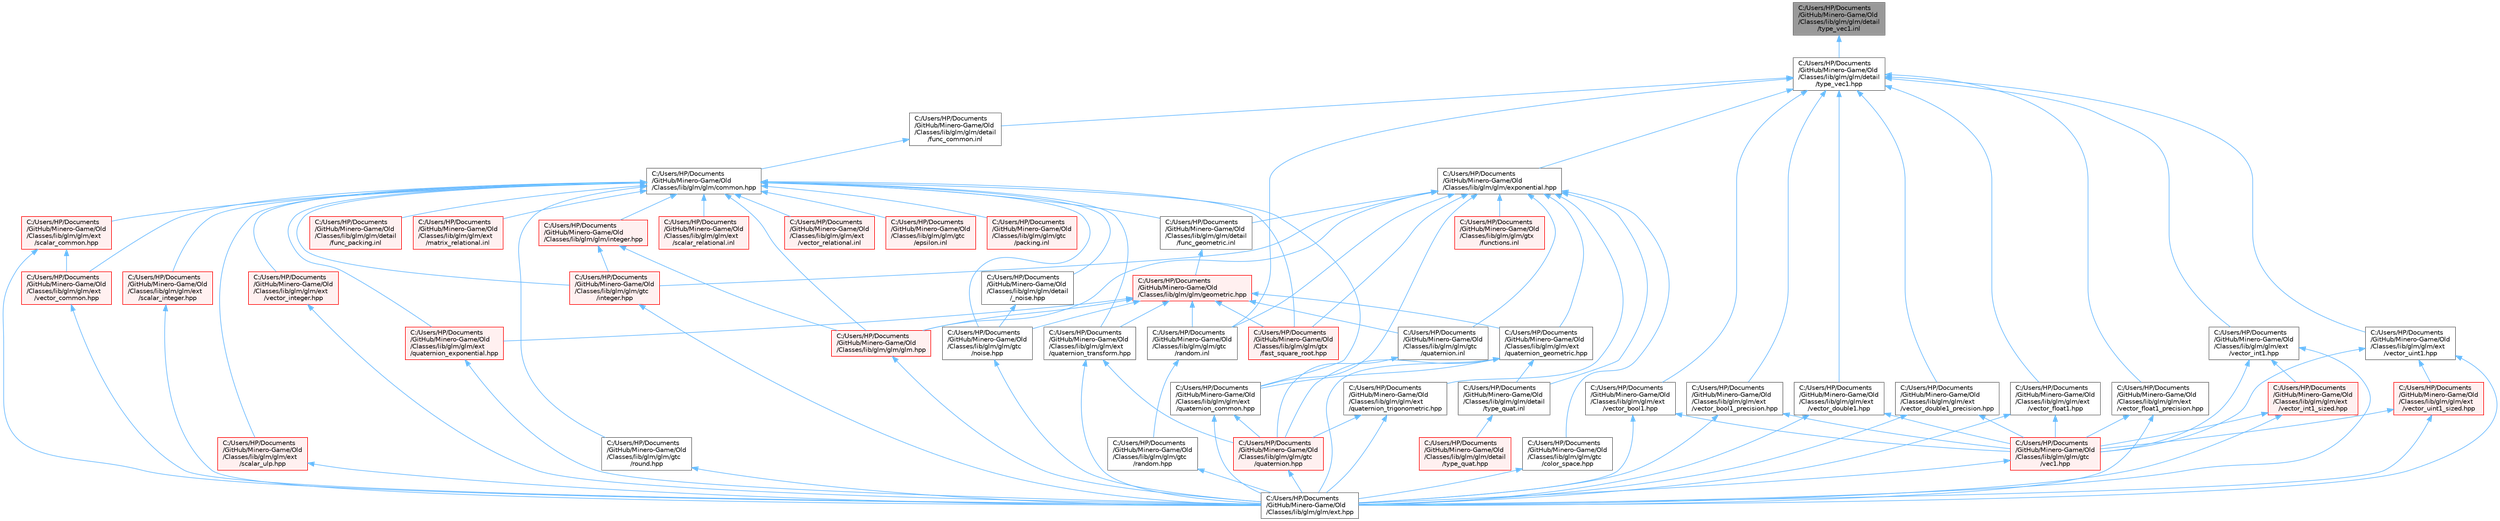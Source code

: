 digraph "C:/Users/HP/Documents/GitHub/Minero-Game/Old/Classes/lib/glm/glm/detail/type_vec1.inl"
{
 // LATEX_PDF_SIZE
  bgcolor="transparent";
  edge [fontname=Helvetica,fontsize=10,labelfontname=Helvetica,labelfontsize=10];
  node [fontname=Helvetica,fontsize=10,shape=box,height=0.2,width=0.4];
  Node1 [id="Node000001",label="C:/Users/HP/Documents\l/GitHub/Minero-Game/Old\l/Classes/lib/glm/glm/detail\l/type_vec1.inl",height=0.2,width=0.4,color="gray40", fillcolor="grey60", style="filled", fontcolor="black",tooltip=" "];
  Node1 -> Node2 [id="edge1_Node000001_Node000002",dir="back",color="steelblue1",style="solid",tooltip=" "];
  Node2 [id="Node000002",label="C:/Users/HP/Documents\l/GitHub/Minero-Game/Old\l/Classes/lib/glm/glm/detail\l/type_vec1.hpp",height=0.2,width=0.4,color="grey40", fillcolor="white", style="filled",URL="$_old_2_classes_2lib_2glm_2glm_2detail_2type__vec1_8hpp.html",tooltip=" "];
  Node2 -> Node3 [id="edge2_Node000002_Node000003",dir="back",color="steelblue1",style="solid",tooltip=" "];
  Node3 [id="Node000003",label="C:/Users/HP/Documents\l/GitHub/Minero-Game/Old\l/Classes/lib/glm/glm/detail\l/func_common.inl",height=0.2,width=0.4,color="grey40", fillcolor="white", style="filled",URL="$_old_2_classes_2lib_2glm_2glm_2detail_2func__common_8inl.html",tooltip=" "];
  Node3 -> Node4 [id="edge3_Node000003_Node000004",dir="back",color="steelblue1",style="solid",tooltip=" "];
  Node4 [id="Node000004",label="C:/Users/HP/Documents\l/GitHub/Minero-Game/Old\l/Classes/lib/glm/glm/common.hpp",height=0.2,width=0.4,color="grey40", fillcolor="white", style="filled",URL="$_old_2_classes_2lib_2glm_2glm_2common_8hpp.html",tooltip=" "];
  Node4 -> Node5 [id="edge4_Node000004_Node000005",dir="back",color="steelblue1",style="solid",tooltip=" "];
  Node5 [id="Node000005",label="C:/Users/HP/Documents\l/GitHub/Minero-Game/Old\l/Classes/lib/glm/glm/detail\l/_noise.hpp",height=0.2,width=0.4,color="grey40", fillcolor="white", style="filled",URL="$_old_2_classes_2lib_2glm_2glm_2detail_2__noise_8hpp.html",tooltip=" "];
  Node5 -> Node6 [id="edge5_Node000005_Node000006",dir="back",color="steelblue1",style="solid",tooltip=" "];
  Node6 [id="Node000006",label="C:/Users/HP/Documents\l/GitHub/Minero-Game/Old\l/Classes/lib/glm/glm/gtc\l/noise.hpp",height=0.2,width=0.4,color="grey40", fillcolor="white", style="filled",URL="$_old_2_classes_2lib_2glm_2glm_2gtc_2noise_8hpp.html",tooltip=" "];
  Node6 -> Node7 [id="edge6_Node000006_Node000007",dir="back",color="steelblue1",style="solid",tooltip=" "];
  Node7 [id="Node000007",label="C:/Users/HP/Documents\l/GitHub/Minero-Game/Old\l/Classes/lib/glm/glm/ext.hpp",height=0.2,width=0.4,color="grey40", fillcolor="white", style="filled",URL="$_old_2_classes_2lib_2glm_2glm_2ext_8hpp.html",tooltip=" "];
  Node4 -> Node8 [id="edge7_Node000004_Node000008",dir="back",color="steelblue1",style="solid",tooltip=" "];
  Node8 [id="Node000008",label="C:/Users/HP/Documents\l/GitHub/Minero-Game/Old\l/Classes/lib/glm/glm/detail\l/func_geometric.inl",height=0.2,width=0.4,color="grey40", fillcolor="white", style="filled",URL="$_old_2_classes_2lib_2glm_2glm_2detail_2func__geometric_8inl.html",tooltip=" "];
  Node8 -> Node9 [id="edge8_Node000008_Node000009",dir="back",color="steelblue1",style="solid",tooltip=" "];
  Node9 [id="Node000009",label="C:/Users/HP/Documents\l/GitHub/Minero-Game/Old\l/Classes/lib/glm/glm/geometric.hpp",height=0.2,width=0.4,color="red", fillcolor="#FFF0F0", style="filled",URL="$_old_2_classes_2lib_2glm_2glm_2geometric_8hpp.html",tooltip=" "];
  Node9 -> Node143 [id="edge9_Node000009_Node000143",dir="back",color="steelblue1",style="solid",tooltip=" "];
  Node143 [id="Node000143",label="C:/Users/HP/Documents\l/GitHub/Minero-Game/Old\l/Classes/lib/glm/glm/ext\l/quaternion_exponential.hpp",height=0.2,width=0.4,color="red", fillcolor="#FFF0F0", style="filled",URL="$_old_2_classes_2lib_2glm_2glm_2ext_2quaternion__exponential_8hpp.html",tooltip=" "];
  Node143 -> Node7 [id="edge10_Node000143_Node000007",dir="back",color="steelblue1",style="solid",tooltip=" "];
  Node9 -> Node144 [id="edge11_Node000009_Node000144",dir="back",color="steelblue1",style="solid",tooltip=" "];
  Node144 [id="Node000144",label="C:/Users/HP/Documents\l/GitHub/Minero-Game/Old\l/Classes/lib/glm/glm/ext\l/quaternion_geometric.hpp",height=0.2,width=0.4,color="grey40", fillcolor="white", style="filled",URL="$_old_2_classes_2lib_2glm_2glm_2ext_2quaternion__geometric_8hpp.html",tooltip=" "];
  Node144 -> Node145 [id="edge12_Node000144_Node000145",dir="back",color="steelblue1",style="solid",tooltip=" "];
  Node145 [id="Node000145",label="C:/Users/HP/Documents\l/GitHub/Minero-Game/Old\l/Classes/lib/glm/glm/detail\l/type_quat.inl",height=0.2,width=0.4,color="grey40", fillcolor="white", style="filled",URL="$_old_2_classes_2lib_2glm_2glm_2detail_2type__quat_8inl.html",tooltip=" "];
  Node145 -> Node107 [id="edge13_Node000145_Node000107",dir="back",color="steelblue1",style="solid",tooltip=" "];
  Node107 [id="Node000107",label="C:/Users/HP/Documents\l/GitHub/Minero-Game/Old\l/Classes/lib/glm/glm/detail\l/type_quat.hpp",height=0.2,width=0.4,color="red", fillcolor="#FFF0F0", style="filled",URL="$_old_2_classes_2lib_2glm_2glm_2detail_2type__quat_8hpp.html",tooltip=" "];
  Node144 -> Node7 [id="edge14_Node000144_Node000007",dir="back",color="steelblue1",style="solid",tooltip=" "];
  Node144 -> Node146 [id="edge15_Node000144_Node000146",dir="back",color="steelblue1",style="solid",tooltip=" "];
  Node146 [id="Node000146",label="C:/Users/HP/Documents\l/GitHub/Minero-Game/Old\l/Classes/lib/glm/glm/ext\l/quaternion_common.hpp",height=0.2,width=0.4,color="grey40", fillcolor="white", style="filled",URL="$_old_2_classes_2lib_2glm_2glm_2ext_2quaternion__common_8hpp.html",tooltip=" "];
  Node146 -> Node7 [id="edge16_Node000146_Node000007",dir="back",color="steelblue1",style="solid",tooltip=" "];
  Node146 -> Node109 [id="edge17_Node000146_Node000109",dir="back",color="steelblue1",style="solid",tooltip=" "];
  Node109 [id="Node000109",label="C:/Users/HP/Documents\l/GitHub/Minero-Game/Old\l/Classes/lib/glm/glm/gtc\l/quaternion.hpp",height=0.2,width=0.4,color="red", fillcolor="#FFF0F0", style="filled",URL="$_old_2_classes_2lib_2glm_2glm_2gtc_2quaternion_8hpp.html",tooltip=" "];
  Node109 -> Node7 [id="edge18_Node000109_Node000007",dir="back",color="steelblue1",style="solid",tooltip=" "];
  Node144 -> Node109 [id="edge19_Node000144_Node000109",dir="back",color="steelblue1",style="solid",tooltip=" "];
  Node9 -> Node147 [id="edge20_Node000009_Node000147",dir="back",color="steelblue1",style="solid",tooltip=" "];
  Node147 [id="Node000147",label="C:/Users/HP/Documents\l/GitHub/Minero-Game/Old\l/Classes/lib/glm/glm/ext\l/quaternion_transform.hpp",height=0.2,width=0.4,color="grey40", fillcolor="white", style="filled",URL="$_old_2_classes_2lib_2glm_2glm_2ext_2quaternion__transform_8hpp.html",tooltip=" "];
  Node147 -> Node7 [id="edge21_Node000147_Node000007",dir="back",color="steelblue1",style="solid",tooltip=" "];
  Node147 -> Node109 [id="edge22_Node000147_Node000109",dir="back",color="steelblue1",style="solid",tooltip=" "];
  Node9 -> Node20 [id="edge23_Node000009_Node000020",dir="back",color="steelblue1",style="solid",tooltip=" "];
  Node20 [id="Node000020",label="C:/Users/HP/Documents\l/GitHub/Minero-Game/Old\l/Classes/lib/glm/glm/glm.hpp",height=0.2,width=0.4,color="red", fillcolor="#FFF0F0", style="filled",URL="$_old_2_classes_2lib_2glm_2glm_2glm_8hpp.html",tooltip=" "];
  Node20 -> Node7 [id="edge24_Node000020_Node000007",dir="back",color="steelblue1",style="solid",tooltip=" "];
  Node9 -> Node6 [id="edge25_Node000009_Node000006",dir="back",color="steelblue1",style="solid",tooltip=" "];
  Node9 -> Node148 [id="edge26_Node000009_Node000148",dir="back",color="steelblue1",style="solid",tooltip=" "];
  Node148 [id="Node000148",label="C:/Users/HP/Documents\l/GitHub/Minero-Game/Old\l/Classes/lib/glm/glm/gtc\l/quaternion.inl",height=0.2,width=0.4,color="grey40", fillcolor="white", style="filled",URL="$_old_2_classes_2lib_2glm_2glm_2gtc_2quaternion_8inl.html",tooltip=" "];
  Node148 -> Node109 [id="edge27_Node000148_Node000109",dir="back",color="steelblue1",style="solid",tooltip=" "];
  Node9 -> Node149 [id="edge28_Node000009_Node000149",dir="back",color="steelblue1",style="solid",tooltip=" "];
  Node149 [id="Node000149",label="C:/Users/HP/Documents\l/GitHub/Minero-Game/Old\l/Classes/lib/glm/glm/gtc\l/random.inl",height=0.2,width=0.4,color="grey40", fillcolor="white", style="filled",URL="$_old_2_classes_2lib_2glm_2glm_2gtc_2random_8inl.html",tooltip=" "];
  Node149 -> Node150 [id="edge29_Node000149_Node000150",dir="back",color="steelblue1",style="solid",tooltip=" "];
  Node150 [id="Node000150",label="C:/Users/HP/Documents\l/GitHub/Minero-Game/Old\l/Classes/lib/glm/glm/gtc\l/random.hpp",height=0.2,width=0.4,color="grey40", fillcolor="white", style="filled",URL="$_old_2_classes_2lib_2glm_2glm_2gtc_2random_8hpp.html",tooltip=" "];
  Node150 -> Node7 [id="edge30_Node000150_Node000007",dir="back",color="steelblue1",style="solid",tooltip=" "];
  Node9 -> Node152 [id="edge31_Node000009_Node000152",dir="back",color="steelblue1",style="solid",tooltip=" "];
  Node152 [id="Node000152",label="C:/Users/HP/Documents\l/GitHub/Minero-Game/Old\l/Classes/lib/glm/glm/gtx\l/fast_square_root.hpp",height=0.2,width=0.4,color="red", fillcolor="#FFF0F0", style="filled",URL="$_old_2_classes_2lib_2glm_2glm_2gtx_2fast__square__root_8hpp.html",tooltip=" "];
  Node4 -> Node155 [id="edge32_Node000004_Node000155",dir="back",color="steelblue1",style="solid",tooltip=" "];
  Node155 [id="Node000155",label="C:/Users/HP/Documents\l/GitHub/Minero-Game/Old\l/Classes/lib/glm/glm/detail\l/func_packing.inl",height=0.2,width=0.4,color="red", fillcolor="#FFF0F0", style="filled",URL="$_old_2_classes_2lib_2glm_2glm_2detail_2func__packing_8inl.html",tooltip=" "];
  Node4 -> Node157 [id="edge33_Node000004_Node000157",dir="back",color="steelblue1",style="solid",tooltip=" "];
  Node157 [id="Node000157",label="C:/Users/HP/Documents\l/GitHub/Minero-Game/Old\l/Classes/lib/glm/glm/ext\l/matrix_relational.inl",height=0.2,width=0.4,color="red", fillcolor="#FFF0F0", style="filled",URL="$_old_2_classes_2lib_2glm_2glm_2ext_2matrix__relational_8inl.html",tooltip=" "];
  Node4 -> Node146 [id="edge34_Node000004_Node000146",dir="back",color="steelblue1",style="solid",tooltip=" "];
  Node4 -> Node143 [id="edge35_Node000004_Node000143",dir="back",color="steelblue1",style="solid",tooltip=" "];
  Node4 -> Node147 [id="edge36_Node000004_Node000147",dir="back",color="steelblue1",style="solid",tooltip=" "];
  Node4 -> Node159 [id="edge37_Node000004_Node000159",dir="back",color="steelblue1",style="solid",tooltip=" "];
  Node159 [id="Node000159",label="C:/Users/HP/Documents\l/GitHub/Minero-Game/Old\l/Classes/lib/glm/glm/ext\l/scalar_common.hpp",height=0.2,width=0.4,color="red", fillcolor="#FFF0F0", style="filled",URL="$_old_2_classes_2lib_2glm_2glm_2ext_2scalar__common_8hpp.html",tooltip=" "];
  Node159 -> Node7 [id="edge38_Node000159_Node000007",dir="back",color="steelblue1",style="solid",tooltip=" "];
  Node159 -> Node160 [id="edge39_Node000159_Node000160",dir="back",color="steelblue1",style="solid",tooltip=" "];
  Node160 [id="Node000160",label="C:/Users/HP/Documents\l/GitHub/Minero-Game/Old\l/Classes/lib/glm/glm/ext\l/vector_common.hpp",height=0.2,width=0.4,color="red", fillcolor="#FFF0F0", style="filled",URL="$_old_2_classes_2lib_2glm_2glm_2ext_2vector__common_8hpp.html",tooltip=" "];
  Node160 -> Node7 [id="edge40_Node000160_Node000007",dir="back",color="steelblue1",style="solid",tooltip=" "];
  Node4 -> Node161 [id="edge41_Node000004_Node000161",dir="back",color="steelblue1",style="solid",tooltip=" "];
  Node161 [id="Node000161",label="C:/Users/HP/Documents\l/GitHub/Minero-Game/Old\l/Classes/lib/glm/glm/ext\l/scalar_integer.hpp",height=0.2,width=0.4,color="red", fillcolor="#FFF0F0", style="filled",URL="$_old_2_classes_2lib_2glm_2glm_2ext_2scalar__integer_8hpp.html",tooltip=" "];
  Node161 -> Node7 [id="edge42_Node000161_Node000007",dir="back",color="steelblue1",style="solid",tooltip=" "];
  Node4 -> Node166 [id="edge43_Node000004_Node000166",dir="back",color="steelblue1",style="solid",tooltip=" "];
  Node166 [id="Node000166",label="C:/Users/HP/Documents\l/GitHub/Minero-Game/Old\l/Classes/lib/glm/glm/ext\l/scalar_relational.inl",height=0.2,width=0.4,color="red", fillcolor="#FFF0F0", style="filled",URL="$_old_2_classes_2lib_2glm_2glm_2ext_2scalar__relational_8inl.html",tooltip=" "];
  Node4 -> Node169 [id="edge44_Node000004_Node000169",dir="back",color="steelblue1",style="solid",tooltip=" "];
  Node169 [id="Node000169",label="C:/Users/HP/Documents\l/GitHub/Minero-Game/Old\l/Classes/lib/glm/glm/ext\l/scalar_ulp.hpp",height=0.2,width=0.4,color="red", fillcolor="#FFF0F0", style="filled",URL="$_old_2_classes_2lib_2glm_2glm_2ext_2scalar__ulp_8hpp.html",tooltip=" "];
  Node169 -> Node7 [id="edge45_Node000169_Node000007",dir="back",color="steelblue1",style="solid",tooltip=" "];
  Node4 -> Node160 [id="edge46_Node000004_Node000160",dir="back",color="steelblue1",style="solid",tooltip=" "];
  Node4 -> Node163 [id="edge47_Node000004_Node000163",dir="back",color="steelblue1",style="solid",tooltip=" "];
  Node163 [id="Node000163",label="C:/Users/HP/Documents\l/GitHub/Minero-Game/Old\l/Classes/lib/glm/glm/ext\l/vector_integer.hpp",height=0.2,width=0.4,color="red", fillcolor="#FFF0F0", style="filled",URL="$_old_2_classes_2lib_2glm_2glm_2ext_2vector__integer_8hpp.html",tooltip=" "];
  Node163 -> Node7 [id="edge48_Node000163_Node000007",dir="back",color="steelblue1",style="solid",tooltip=" "];
  Node4 -> Node173 [id="edge49_Node000004_Node000173",dir="back",color="steelblue1",style="solid",tooltip=" "];
  Node173 [id="Node000173",label="C:/Users/HP/Documents\l/GitHub/Minero-Game/Old\l/Classes/lib/glm/glm/ext\l/vector_relational.inl",height=0.2,width=0.4,color="red", fillcolor="#FFF0F0", style="filled",URL="$_old_2_classes_2lib_2glm_2glm_2ext_2vector__relational_8inl.html",tooltip=" "];
  Node4 -> Node20 [id="edge50_Node000004_Node000020",dir="back",color="steelblue1",style="solid",tooltip=" "];
  Node4 -> Node176 [id="edge51_Node000004_Node000176",dir="back",color="steelblue1",style="solid",tooltip=" "];
  Node176 [id="Node000176",label="C:/Users/HP/Documents\l/GitHub/Minero-Game/Old\l/Classes/lib/glm/glm/gtc\l/epsilon.inl",height=0.2,width=0.4,color="red", fillcolor="#FFF0F0", style="filled",URL="$_old_2_classes_2lib_2glm_2glm_2gtc_2epsilon_8inl.html",tooltip=" "];
  Node4 -> Node181 [id="edge52_Node000004_Node000181",dir="back",color="steelblue1",style="solid",tooltip=" "];
  Node181 [id="Node000181",label="C:/Users/HP/Documents\l/GitHub/Minero-Game/Old\l/Classes/lib/glm/glm/gtc\l/integer.hpp",height=0.2,width=0.4,color="red", fillcolor="#FFF0F0", style="filled",URL="$_old_2_classes_2lib_2glm_2glm_2gtc_2integer_8hpp.html",tooltip=" "];
  Node181 -> Node7 [id="edge53_Node000181_Node000007",dir="back",color="steelblue1",style="solid",tooltip=" "];
  Node4 -> Node6 [id="edge54_Node000004_Node000006",dir="back",color="steelblue1",style="solid",tooltip=" "];
  Node4 -> Node168 [id="edge55_Node000004_Node000168",dir="back",color="steelblue1",style="solid",tooltip=" "];
  Node168 [id="Node000168",label="C:/Users/HP/Documents\l/GitHub/Minero-Game/Old\l/Classes/lib/glm/glm/gtc\l/packing.inl",height=0.2,width=0.4,color="red", fillcolor="#FFF0F0", style="filled",URL="$_old_2_classes_2lib_2glm_2glm_2gtc_2packing_8inl.html",tooltip=" "];
  Node4 -> Node165 [id="edge56_Node000004_Node000165",dir="back",color="steelblue1",style="solid",tooltip=" "];
  Node165 [id="Node000165",label="C:/Users/HP/Documents\l/GitHub/Minero-Game/Old\l/Classes/lib/glm/glm/gtc\l/round.hpp",height=0.2,width=0.4,color="grey40", fillcolor="white", style="filled",URL="$_old_2_classes_2lib_2glm_2glm_2gtc_2round_8hpp.html",tooltip=" "];
  Node165 -> Node7 [id="edge57_Node000165_Node000007",dir="back",color="steelblue1",style="solid",tooltip=" "];
  Node4 -> Node152 [id="edge58_Node000004_Node000152",dir="back",color="steelblue1",style="solid",tooltip=" "];
  Node4 -> Node182 [id="edge59_Node000004_Node000182",dir="back",color="steelblue1",style="solid",tooltip=" "];
  Node182 [id="Node000182",label="C:/Users/HP/Documents\l/GitHub/Minero-Game/Old\l/Classes/lib/glm/glm/integer.hpp",height=0.2,width=0.4,color="red", fillcolor="#FFF0F0", style="filled",URL="$_old_2_classes_2lib_2glm_2glm_2integer_8hpp.html",tooltip=" "];
  Node182 -> Node20 [id="edge60_Node000182_Node000020",dir="back",color="steelblue1",style="solid",tooltip=" "];
  Node182 -> Node181 [id="edge61_Node000182_Node000181",dir="back",color="steelblue1",style="solid",tooltip=" "];
  Node2 -> Node184 [id="edge62_Node000002_Node000184",dir="back",color="steelblue1",style="solid",tooltip=" "];
  Node184 [id="Node000184",label="C:/Users/HP/Documents\l/GitHub/Minero-Game/Old\l/Classes/lib/glm/glm/exponential.hpp",height=0.2,width=0.4,color="grey40", fillcolor="white", style="filled",URL="$_old_2_classes_2lib_2glm_2glm_2exponential_8hpp.html",tooltip=" "];
  Node184 -> Node8 [id="edge63_Node000184_Node000008",dir="back",color="steelblue1",style="solid",tooltip=" "];
  Node184 -> Node145 [id="edge64_Node000184_Node000145",dir="back",color="steelblue1",style="solid",tooltip=" "];
  Node184 -> Node146 [id="edge65_Node000184_Node000146",dir="back",color="steelblue1",style="solid",tooltip=" "];
  Node184 -> Node144 [id="edge66_Node000184_Node000144",dir="back",color="steelblue1",style="solid",tooltip=" "];
  Node184 -> Node175 [id="edge67_Node000184_Node000175",dir="back",color="steelblue1",style="solid",tooltip=" "];
  Node175 [id="Node000175",label="C:/Users/HP/Documents\l/GitHub/Minero-Game/Old\l/Classes/lib/glm/glm/ext\l/quaternion_trigonometric.hpp",height=0.2,width=0.4,color="grey40", fillcolor="white", style="filled",URL="$_old_2_classes_2lib_2glm_2glm_2ext_2quaternion__trigonometric_8hpp.html",tooltip=" "];
  Node175 -> Node7 [id="edge68_Node000175_Node000007",dir="back",color="steelblue1",style="solid",tooltip=" "];
  Node175 -> Node109 [id="edge69_Node000175_Node000109",dir="back",color="steelblue1",style="solid",tooltip=" "];
  Node184 -> Node20 [id="edge70_Node000184_Node000020",dir="back",color="steelblue1",style="solid",tooltip=" "];
  Node184 -> Node185 [id="edge71_Node000184_Node000185",dir="back",color="steelblue1",style="solid",tooltip=" "];
  Node185 [id="Node000185",label="C:/Users/HP/Documents\l/GitHub/Minero-Game/Old\l/Classes/lib/glm/glm/gtc\l/color_space.hpp",height=0.2,width=0.4,color="grey40", fillcolor="white", style="filled",URL="$_old_2_classes_2lib_2glm_2glm_2gtc_2color__space_8hpp.html",tooltip=" "];
  Node185 -> Node7 [id="edge72_Node000185_Node000007",dir="back",color="steelblue1",style="solid",tooltip=" "];
  Node184 -> Node181 [id="edge73_Node000184_Node000181",dir="back",color="steelblue1",style="solid",tooltip=" "];
  Node184 -> Node148 [id="edge74_Node000184_Node000148",dir="back",color="steelblue1",style="solid",tooltip=" "];
  Node184 -> Node149 [id="edge75_Node000184_Node000149",dir="back",color="steelblue1",style="solid",tooltip=" "];
  Node184 -> Node152 [id="edge76_Node000184_Node000152",dir="back",color="steelblue1",style="solid",tooltip=" "];
  Node184 -> Node186 [id="edge77_Node000184_Node000186",dir="back",color="steelblue1",style="solid",tooltip=" "];
  Node186 [id="Node000186",label="C:/Users/HP/Documents\l/GitHub/Minero-Game/Old\l/Classes/lib/glm/glm/gtx\l/functions.inl",height=0.2,width=0.4,color="red", fillcolor="#FFF0F0", style="filled",URL="$_old_2_classes_2lib_2glm_2glm_2gtx_2functions_8inl.html",tooltip=" "];
  Node2 -> Node188 [id="edge78_Node000002_Node000188",dir="back",color="steelblue1",style="solid",tooltip=" "];
  Node188 [id="Node000188",label="C:/Users/HP/Documents\l/GitHub/Minero-Game/Old\l/Classes/lib/glm/glm/ext\l/vector_bool1.hpp",height=0.2,width=0.4,color="grey40", fillcolor="white", style="filled",URL="$_old_2_classes_2lib_2glm_2glm_2ext_2vector__bool1_8hpp.html",tooltip=" "];
  Node188 -> Node7 [id="edge79_Node000188_Node000007",dir="back",color="steelblue1",style="solid",tooltip=" "];
  Node188 -> Node189 [id="edge80_Node000188_Node000189",dir="back",color="steelblue1",style="solid",tooltip=" "];
  Node189 [id="Node000189",label="C:/Users/HP/Documents\l/GitHub/Minero-Game/Old\l/Classes/lib/glm/glm/gtc\l/vec1.hpp",height=0.2,width=0.4,color="red", fillcolor="#FFF0F0", style="filled",URL="$_old_2_classes_2lib_2glm_2glm_2gtc_2vec1_8hpp.html",tooltip=" "];
  Node189 -> Node7 [id="edge81_Node000189_Node000007",dir="back",color="steelblue1",style="solid",tooltip=" "];
  Node2 -> Node190 [id="edge82_Node000002_Node000190",dir="back",color="steelblue1",style="solid",tooltip=" "];
  Node190 [id="Node000190",label="C:/Users/HP/Documents\l/GitHub/Minero-Game/Old\l/Classes/lib/glm/glm/ext\l/vector_bool1_precision.hpp",height=0.2,width=0.4,color="grey40", fillcolor="white", style="filled",URL="$_old_2_classes_2lib_2glm_2glm_2ext_2vector__bool1__precision_8hpp.html",tooltip=" "];
  Node190 -> Node7 [id="edge83_Node000190_Node000007",dir="back",color="steelblue1",style="solid",tooltip=" "];
  Node190 -> Node189 [id="edge84_Node000190_Node000189",dir="back",color="steelblue1",style="solid",tooltip=" "];
  Node2 -> Node191 [id="edge85_Node000002_Node000191",dir="back",color="steelblue1",style="solid",tooltip=" "];
  Node191 [id="Node000191",label="C:/Users/HP/Documents\l/GitHub/Minero-Game/Old\l/Classes/lib/glm/glm/ext\l/vector_double1.hpp",height=0.2,width=0.4,color="grey40", fillcolor="white", style="filled",URL="$_old_2_classes_2lib_2glm_2glm_2ext_2vector__double1_8hpp.html",tooltip=" "];
  Node191 -> Node7 [id="edge86_Node000191_Node000007",dir="back",color="steelblue1",style="solid",tooltip=" "];
  Node191 -> Node189 [id="edge87_Node000191_Node000189",dir="back",color="steelblue1",style="solid",tooltip=" "];
  Node2 -> Node192 [id="edge88_Node000002_Node000192",dir="back",color="steelblue1",style="solid",tooltip=" "];
  Node192 [id="Node000192",label="C:/Users/HP/Documents\l/GitHub/Minero-Game/Old\l/Classes/lib/glm/glm/ext\l/vector_double1_precision.hpp",height=0.2,width=0.4,color="grey40", fillcolor="white", style="filled",URL="$_old_2_classes_2lib_2glm_2glm_2ext_2vector__double1__precision_8hpp.html",tooltip=" "];
  Node192 -> Node7 [id="edge89_Node000192_Node000007",dir="back",color="steelblue1",style="solid",tooltip=" "];
  Node192 -> Node189 [id="edge90_Node000192_Node000189",dir="back",color="steelblue1",style="solid",tooltip=" "];
  Node2 -> Node193 [id="edge91_Node000002_Node000193",dir="back",color="steelblue1",style="solid",tooltip=" "];
  Node193 [id="Node000193",label="C:/Users/HP/Documents\l/GitHub/Minero-Game/Old\l/Classes/lib/glm/glm/ext\l/vector_float1.hpp",height=0.2,width=0.4,color="grey40", fillcolor="white", style="filled",URL="$_old_2_classes_2lib_2glm_2glm_2ext_2vector__float1_8hpp.html",tooltip=" "];
  Node193 -> Node7 [id="edge92_Node000193_Node000007",dir="back",color="steelblue1",style="solid",tooltip=" "];
  Node193 -> Node189 [id="edge93_Node000193_Node000189",dir="back",color="steelblue1",style="solid",tooltip=" "];
  Node2 -> Node194 [id="edge94_Node000002_Node000194",dir="back",color="steelblue1",style="solid",tooltip=" "];
  Node194 [id="Node000194",label="C:/Users/HP/Documents\l/GitHub/Minero-Game/Old\l/Classes/lib/glm/glm/ext\l/vector_float1_precision.hpp",height=0.2,width=0.4,color="grey40", fillcolor="white", style="filled",URL="$_old_2_classes_2lib_2glm_2glm_2ext_2vector__float1__precision_8hpp.html",tooltip=" "];
  Node194 -> Node7 [id="edge95_Node000194_Node000007",dir="back",color="steelblue1",style="solid",tooltip=" "];
  Node194 -> Node189 [id="edge96_Node000194_Node000189",dir="back",color="steelblue1",style="solid",tooltip=" "];
  Node2 -> Node195 [id="edge97_Node000002_Node000195",dir="back",color="steelblue1",style="solid",tooltip=" "];
  Node195 [id="Node000195",label="C:/Users/HP/Documents\l/GitHub/Minero-Game/Old\l/Classes/lib/glm/glm/ext\l/vector_int1.hpp",height=0.2,width=0.4,color="grey40", fillcolor="white", style="filled",URL="$_old_2_classes_2lib_2glm_2glm_2ext_2vector__int1_8hpp.html",tooltip=" "];
  Node195 -> Node7 [id="edge98_Node000195_Node000007",dir="back",color="steelblue1",style="solid",tooltip=" "];
  Node195 -> Node196 [id="edge99_Node000195_Node000196",dir="back",color="steelblue1",style="solid",tooltip=" "];
  Node196 [id="Node000196",label="C:/Users/HP/Documents\l/GitHub/Minero-Game/Old\l/Classes/lib/glm/glm/ext\l/vector_int1_sized.hpp",height=0.2,width=0.4,color="red", fillcolor="#FFF0F0", style="filled",URL="$_old_2_classes_2lib_2glm_2glm_2ext_2vector__int1__sized_8hpp.html",tooltip=" "];
  Node196 -> Node7 [id="edge100_Node000196_Node000007",dir="back",color="steelblue1",style="solid",tooltip=" "];
  Node196 -> Node189 [id="edge101_Node000196_Node000189",dir="back",color="steelblue1",style="solid",tooltip=" "];
  Node195 -> Node189 [id="edge102_Node000195_Node000189",dir="back",color="steelblue1",style="solid",tooltip=" "];
  Node2 -> Node197 [id="edge103_Node000002_Node000197",dir="back",color="steelblue1",style="solid",tooltip=" "];
  Node197 [id="Node000197",label="C:/Users/HP/Documents\l/GitHub/Minero-Game/Old\l/Classes/lib/glm/glm/ext\l/vector_uint1.hpp",height=0.2,width=0.4,color="grey40", fillcolor="white", style="filled",URL="$_old_2_classes_2lib_2glm_2glm_2ext_2vector__uint1_8hpp.html",tooltip=" "];
  Node197 -> Node7 [id="edge104_Node000197_Node000007",dir="back",color="steelblue1",style="solid",tooltip=" "];
  Node197 -> Node198 [id="edge105_Node000197_Node000198",dir="back",color="steelblue1",style="solid",tooltip=" "];
  Node198 [id="Node000198",label="C:/Users/HP/Documents\l/GitHub/Minero-Game/Old\l/Classes/lib/glm/glm/ext\l/vector_uint1_sized.hpp",height=0.2,width=0.4,color="red", fillcolor="#FFF0F0", style="filled",URL="$_old_2_classes_2lib_2glm_2glm_2ext_2vector__uint1__sized_8hpp.html",tooltip=" "];
  Node198 -> Node7 [id="edge106_Node000198_Node000007",dir="back",color="steelblue1",style="solid",tooltip=" "];
  Node198 -> Node189 [id="edge107_Node000198_Node000189",dir="back",color="steelblue1",style="solid",tooltip=" "];
  Node197 -> Node189 [id="edge108_Node000197_Node000189",dir="back",color="steelblue1",style="solid",tooltip=" "];
  Node2 -> Node149 [id="edge109_Node000002_Node000149",dir="back",color="steelblue1",style="solid",tooltip=" "];
}
